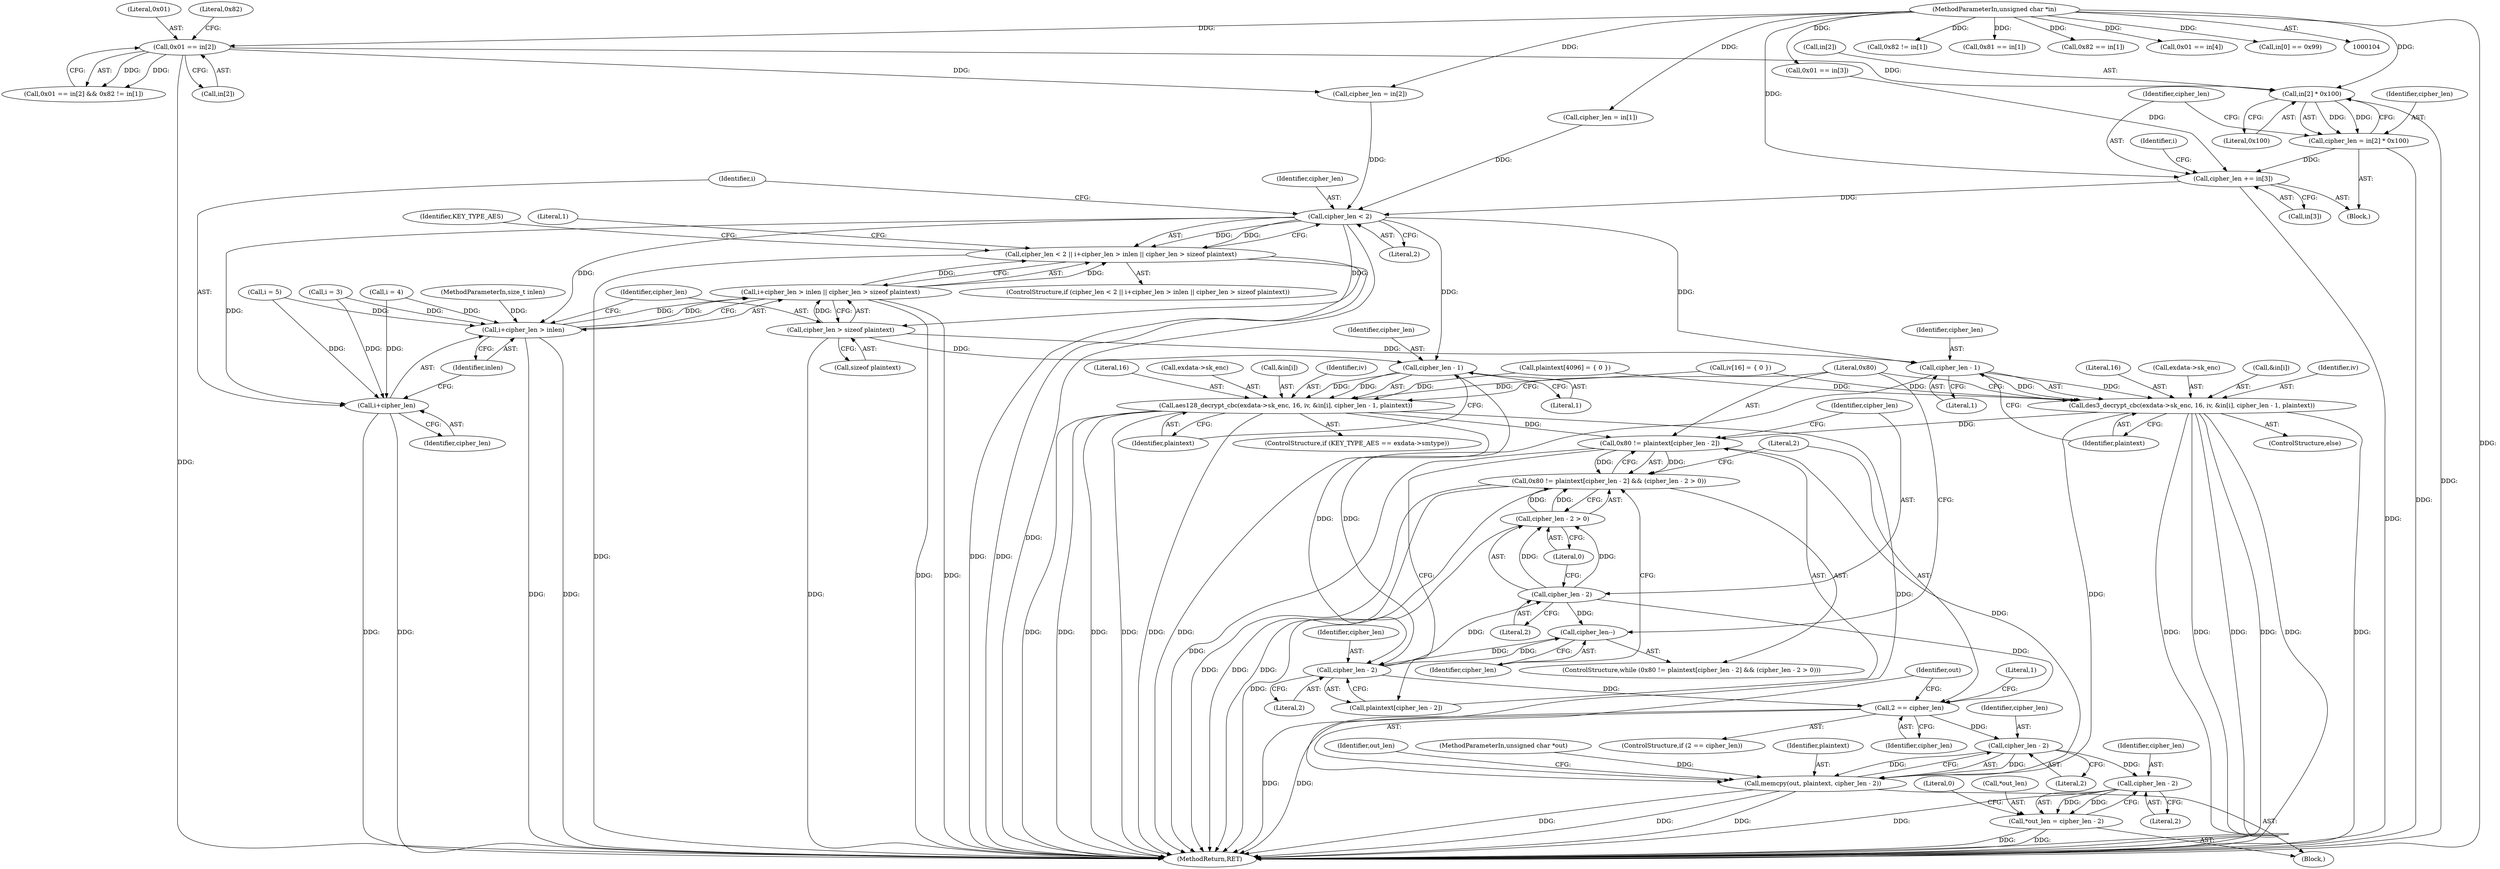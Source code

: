 digraph "0_OpenSC_360e95d45ac4123255a4c796db96337f332160ad#diff-d643a0fa169471dbf2912f4866dc49c5_0@pointer" {
"1000204" [label="(Call,in[2] * 0x100)"];
"1000147" [label="(Call,0x01 == in[2])"];
"1000106" [label="(MethodParameterIn,unsigned char *in)"];
"1000202" [label="(Call,cipher_len = in[2] * 0x100)"];
"1000209" [label="(Call,cipher_len += in[3])"];
"1000224" [label="(Call,cipher_len < 2)"];
"1000223" [label="(Call,cipher_len < 2 || i+cipher_len > inlen || cipher_len > sizeof plaintext)"];
"1000228" [label="(Call,i+cipher_len > inlen)"];
"1000227" [label="(Call,i+cipher_len > inlen || cipher_len > sizeof plaintext)"];
"1000229" [label="(Call,i+cipher_len)"];
"1000233" [label="(Call,cipher_len > sizeof plaintext)"];
"1000256" [label="(Call,cipher_len - 1)"];
"1000246" [label="(Call,aes128_decrypt_cbc(exdata->sk_enc, 16, iv, &in[i], cipher_len - 1, plaintext))"];
"1000277" [label="(Call,0x80 != plaintext[cipher_len - 2])"];
"1000276" [label="(Call,0x80 != plaintext[cipher_len - 2] && (cipher_len - 2 > 0))"];
"1000298" [label="(Call,memcpy(out, plaintext, cipher_len - 2))"];
"1000281" [label="(Call,cipher_len - 2)"];
"1000285" [label="(Call,cipher_len - 2)"];
"1000284" [label="(Call,cipher_len - 2 > 0)"];
"1000289" [label="(Call,cipher_len--)"];
"1000292" [label="(Call,2 == cipher_len)"];
"1000301" [label="(Call,cipher_len - 2)"];
"1000307" [label="(Call,cipher_len - 2)"];
"1000304" [label="(Call,*out_len = cipher_len - 2)"];
"1000271" [label="(Call,cipher_len - 1)"];
"1000261" [label="(Call,des3_decrypt_cbc(exdata->sk_enc, 16, iv, &in[i], cipher_len - 1, plaintext))"];
"1000292" [label="(Call,2 == cipher_len)"];
"1000242" [label="(Identifier,KEY_TYPE_AES)"];
"1000258" [label="(Literal,1)"];
"1000311" [label="(Literal,0)"];
"1000257" [label="(Identifier,cipher_len)"];
"1000232" [label="(Identifier,inlen)"];
"1000273" [label="(Literal,1)"];
"1000301" [label="(Call,cipher_len - 2)"];
"1000117" [label="(Call,plaintext[4096] = { 0 })"];
"1000277" [label="(Call,0x80 != plaintext[cipher_len - 2])"];
"1000210" [label="(Identifier,cipher_len)"];
"1000271" [label="(Call,cipher_len - 1)"];
"1000290" [label="(Identifier,cipher_len)"];
"1000146" [label="(Call,0x01 == in[2] && 0x82 != in[1])"];
"1000211" [label="(Call,in[3])"];
"1000240" [label="(ControlStructure,if (KEY_TYPE_AES == exdata->smtype))"];
"1000265" [label="(Literal,16)"];
"1000304" [label="(Call,*out_len = cipher_len - 2)"];
"1000228" [label="(Call,i+cipher_len > inlen)"];
"1000275" [label="(ControlStructure,while (0x80 != plaintext[cipher_len - 2] && (cipher_len - 2 > 0)))"];
"1000233" [label="(Call,cipher_len > sizeof plaintext)"];
"1000306" [label="(Identifier,out_len)"];
"1000114" [label="(Call,iv[16] = { 0 })"];
"1000209" [label="(Call,cipher_len += in[3])"];
"1000234" [label="(Identifier,cipher_len)"];
"1000227" [label="(Call,i+cipher_len > inlen || cipher_len > sizeof plaintext)"];
"1000287" [label="(Literal,2)"];
"1000247" [label="(Call,exdata->sk_enc)"];
"1000252" [label="(Call,&in[i])"];
"1000256" [label="(Call,cipher_len - 1)"];
"1000291" [label="(ControlStructure,if (2 == cipher_len))"];
"1000297" [label="(Literal,1)"];
"1000215" [label="(Identifier,i)"];
"1000205" [label="(Call,in[2])"];
"1000251" [label="(Identifier,iv)"];
"1000309" [label="(Literal,2)"];
"1000169" [label="(Call,0x01 == in[3])"];
"1000308" [label="(Identifier,cipher_len)"];
"1000149" [label="(Call,in[2])"];
"1000272" [label="(Identifier,cipher_len)"];
"1000226" [label="(Literal,2)"];
"1000288" [label="(Literal,0)"];
"1000260" [label="(ControlStructure,else)"];
"1000231" [label="(Identifier,cipher_len)"];
"1000285" [label="(Call,cipher_len - 2)"];
"1000279" [label="(Call,plaintext[cipher_len - 2])"];
"1000250" [label="(Literal,16)"];
"1000224" [label="(Call,cipher_len < 2)"];
"1000281" [label="(Call,cipher_len - 2)"];
"1000294" [label="(Identifier,cipher_len)"];
"1000222" [label="(ControlStructure,if (cipher_len < 2 || i+cipher_len > inlen || cipher_len > sizeof plaintext))"];
"1000303" [label="(Literal,2)"];
"1000204" [label="(Call,in[2] * 0x100)"];
"1000110" [label="(Block,)"];
"1000305" [label="(Call,*out_len)"];
"1000148" [label="(Literal,0x01)"];
"1000147" [label="(Call,0x01 == in[2])"];
"1000108" [label="(MethodParameterIn,unsigned char *out)"];
"1000289" [label="(Call,cipher_len--)"];
"1000230" [label="(Identifier,i)"];
"1000299" [label="(Identifier,out)"];
"1000153" [label="(Literal,0x82)"];
"1000300" [label="(Identifier,plaintext)"];
"1000107" [label="(MethodParameterIn,size_t inlen)"];
"1000106" [label="(MethodParameterIn,unsigned char *in)"];
"1000282" [label="(Identifier,cipher_len)"];
"1000283" [label="(Literal,2)"];
"1000274" [label="(Identifier,plaintext)"];
"1000152" [label="(Call,0x82 != in[1])"];
"1000174" [label="(Call,0x81 == in[1])"];
"1000276" [label="(Call,0x80 != plaintext[cipher_len - 2] && (cipher_len - 2 > 0))"];
"1000259" [label="(Identifier,plaintext)"];
"1000158" [label="(Call,cipher_len = in[1])"];
"1000208" [label="(Literal,0x100)"];
"1000262" [label="(Call,exdata->sk_enc)"];
"1000278" [label="(Literal,0x80)"];
"1000307" [label="(Call,cipher_len - 2)"];
"1000196" [label="(Call,0x82 == in[1])"];
"1000246" [label="(Call,aes128_decrypt_cbc(exdata->sk_enc, 16, iv, &in[i], cipher_len - 1, plaintext))"];
"1000267" [label="(Call,&in[i])"];
"1000191" [label="(Call,0x01 == in[4])"];
"1000223" [label="(Call,cipher_len < 2 || i+cipher_len > inlen || cipher_len > sizeof plaintext)"];
"1000180" [label="(Call,cipher_len = in[2])"];
"1000284" [label="(Call,cipher_len - 2 > 0)"];
"1000225" [label="(Identifier,cipher_len)"];
"1000286" [label="(Identifier,cipher_len)"];
"1000138" [label="(Call,in[0] == 0x99)"];
"1000214" [label="(Call,i = 5)"];
"1000203" [label="(Identifier,cipher_len)"];
"1000298" [label="(Call,memcpy(out, plaintext, cipher_len - 2))"];
"1000312" [label="(MethodReturn,RET)"];
"1000229" [label="(Call,i+cipher_len)"];
"1000266" [label="(Identifier,iv)"];
"1000293" [label="(Literal,2)"];
"1000163" [label="(Call,i = 3)"];
"1000235" [label="(Call,sizeof plaintext)"];
"1000202" [label="(Call,cipher_len = in[2] * 0x100)"];
"1000201" [label="(Block,)"];
"1000261" [label="(Call,des3_decrypt_cbc(exdata->sk_enc, 16, iv, &in[i], cipher_len - 1, plaintext))"];
"1000185" [label="(Call,i = 4)"];
"1000302" [label="(Identifier,cipher_len)"];
"1000239" [label="(Literal,1)"];
"1000204" -> "1000202"  [label="AST: "];
"1000204" -> "1000208"  [label="CFG: "];
"1000205" -> "1000204"  [label="AST: "];
"1000208" -> "1000204"  [label="AST: "];
"1000202" -> "1000204"  [label="CFG: "];
"1000204" -> "1000312"  [label="DDG: "];
"1000204" -> "1000202"  [label="DDG: "];
"1000204" -> "1000202"  [label="DDG: "];
"1000147" -> "1000204"  [label="DDG: "];
"1000106" -> "1000204"  [label="DDG: "];
"1000147" -> "1000146"  [label="AST: "];
"1000147" -> "1000149"  [label="CFG: "];
"1000148" -> "1000147"  [label="AST: "];
"1000149" -> "1000147"  [label="AST: "];
"1000153" -> "1000147"  [label="CFG: "];
"1000146" -> "1000147"  [label="CFG: "];
"1000147" -> "1000312"  [label="DDG: "];
"1000147" -> "1000146"  [label="DDG: "];
"1000147" -> "1000146"  [label="DDG: "];
"1000106" -> "1000147"  [label="DDG: "];
"1000147" -> "1000180"  [label="DDG: "];
"1000106" -> "1000104"  [label="AST: "];
"1000106" -> "1000312"  [label="DDG: "];
"1000106" -> "1000138"  [label="DDG: "];
"1000106" -> "1000152"  [label="DDG: "];
"1000106" -> "1000158"  [label="DDG: "];
"1000106" -> "1000169"  [label="DDG: "];
"1000106" -> "1000174"  [label="DDG: "];
"1000106" -> "1000180"  [label="DDG: "];
"1000106" -> "1000191"  [label="DDG: "];
"1000106" -> "1000196"  [label="DDG: "];
"1000106" -> "1000209"  [label="DDG: "];
"1000202" -> "1000201"  [label="AST: "];
"1000203" -> "1000202"  [label="AST: "];
"1000210" -> "1000202"  [label="CFG: "];
"1000202" -> "1000312"  [label="DDG: "];
"1000202" -> "1000209"  [label="DDG: "];
"1000209" -> "1000201"  [label="AST: "];
"1000209" -> "1000211"  [label="CFG: "];
"1000210" -> "1000209"  [label="AST: "];
"1000211" -> "1000209"  [label="AST: "];
"1000215" -> "1000209"  [label="CFG: "];
"1000209" -> "1000312"  [label="DDG: "];
"1000169" -> "1000209"  [label="DDG: "];
"1000209" -> "1000224"  [label="DDG: "];
"1000224" -> "1000223"  [label="AST: "];
"1000224" -> "1000226"  [label="CFG: "];
"1000225" -> "1000224"  [label="AST: "];
"1000226" -> "1000224"  [label="AST: "];
"1000230" -> "1000224"  [label="CFG: "];
"1000223" -> "1000224"  [label="CFG: "];
"1000224" -> "1000312"  [label="DDG: "];
"1000224" -> "1000223"  [label="DDG: "];
"1000224" -> "1000223"  [label="DDG: "];
"1000158" -> "1000224"  [label="DDG: "];
"1000180" -> "1000224"  [label="DDG: "];
"1000224" -> "1000228"  [label="DDG: "];
"1000224" -> "1000229"  [label="DDG: "];
"1000224" -> "1000233"  [label="DDG: "];
"1000224" -> "1000256"  [label="DDG: "];
"1000224" -> "1000271"  [label="DDG: "];
"1000223" -> "1000222"  [label="AST: "];
"1000223" -> "1000227"  [label="CFG: "];
"1000227" -> "1000223"  [label="AST: "];
"1000239" -> "1000223"  [label="CFG: "];
"1000242" -> "1000223"  [label="CFG: "];
"1000223" -> "1000312"  [label="DDG: "];
"1000223" -> "1000312"  [label="DDG: "];
"1000223" -> "1000312"  [label="DDG: "];
"1000227" -> "1000223"  [label="DDG: "];
"1000227" -> "1000223"  [label="DDG: "];
"1000228" -> "1000227"  [label="AST: "];
"1000228" -> "1000232"  [label="CFG: "];
"1000229" -> "1000228"  [label="AST: "];
"1000232" -> "1000228"  [label="AST: "];
"1000234" -> "1000228"  [label="CFG: "];
"1000227" -> "1000228"  [label="CFG: "];
"1000228" -> "1000312"  [label="DDG: "];
"1000228" -> "1000312"  [label="DDG: "];
"1000228" -> "1000227"  [label="DDG: "];
"1000228" -> "1000227"  [label="DDG: "];
"1000214" -> "1000228"  [label="DDG: "];
"1000163" -> "1000228"  [label="DDG: "];
"1000185" -> "1000228"  [label="DDG: "];
"1000107" -> "1000228"  [label="DDG: "];
"1000227" -> "1000233"  [label="CFG: "];
"1000233" -> "1000227"  [label="AST: "];
"1000227" -> "1000312"  [label="DDG: "];
"1000227" -> "1000312"  [label="DDG: "];
"1000233" -> "1000227"  [label="DDG: "];
"1000229" -> "1000231"  [label="CFG: "];
"1000230" -> "1000229"  [label="AST: "];
"1000231" -> "1000229"  [label="AST: "];
"1000232" -> "1000229"  [label="CFG: "];
"1000229" -> "1000312"  [label="DDG: "];
"1000229" -> "1000312"  [label="DDG: "];
"1000214" -> "1000229"  [label="DDG: "];
"1000163" -> "1000229"  [label="DDG: "];
"1000185" -> "1000229"  [label="DDG: "];
"1000233" -> "1000235"  [label="CFG: "];
"1000234" -> "1000233"  [label="AST: "];
"1000235" -> "1000233"  [label="AST: "];
"1000233" -> "1000312"  [label="DDG: "];
"1000233" -> "1000256"  [label="DDG: "];
"1000233" -> "1000271"  [label="DDG: "];
"1000256" -> "1000246"  [label="AST: "];
"1000256" -> "1000258"  [label="CFG: "];
"1000257" -> "1000256"  [label="AST: "];
"1000258" -> "1000256"  [label="AST: "];
"1000259" -> "1000256"  [label="CFG: "];
"1000256" -> "1000246"  [label="DDG: "];
"1000256" -> "1000246"  [label="DDG: "];
"1000256" -> "1000281"  [label="DDG: "];
"1000246" -> "1000240"  [label="AST: "];
"1000246" -> "1000259"  [label="CFG: "];
"1000247" -> "1000246"  [label="AST: "];
"1000250" -> "1000246"  [label="AST: "];
"1000251" -> "1000246"  [label="AST: "];
"1000252" -> "1000246"  [label="AST: "];
"1000259" -> "1000246"  [label="AST: "];
"1000278" -> "1000246"  [label="CFG: "];
"1000246" -> "1000312"  [label="DDG: "];
"1000246" -> "1000312"  [label="DDG: "];
"1000246" -> "1000312"  [label="DDG: "];
"1000246" -> "1000312"  [label="DDG: "];
"1000246" -> "1000312"  [label="DDG: "];
"1000246" -> "1000312"  [label="DDG: "];
"1000114" -> "1000246"  [label="DDG: "];
"1000117" -> "1000246"  [label="DDG: "];
"1000246" -> "1000277"  [label="DDG: "];
"1000246" -> "1000298"  [label="DDG: "];
"1000277" -> "1000276"  [label="AST: "];
"1000277" -> "1000279"  [label="CFG: "];
"1000278" -> "1000277"  [label="AST: "];
"1000279" -> "1000277"  [label="AST: "];
"1000286" -> "1000277"  [label="CFG: "];
"1000276" -> "1000277"  [label="CFG: "];
"1000277" -> "1000312"  [label="DDG: "];
"1000277" -> "1000276"  [label="DDG: "];
"1000277" -> "1000276"  [label="DDG: "];
"1000261" -> "1000277"  [label="DDG: "];
"1000277" -> "1000298"  [label="DDG: "];
"1000276" -> "1000275"  [label="AST: "];
"1000276" -> "1000284"  [label="CFG: "];
"1000284" -> "1000276"  [label="AST: "];
"1000290" -> "1000276"  [label="CFG: "];
"1000293" -> "1000276"  [label="CFG: "];
"1000276" -> "1000312"  [label="DDG: "];
"1000276" -> "1000312"  [label="DDG: "];
"1000276" -> "1000312"  [label="DDG: "];
"1000284" -> "1000276"  [label="DDG: "];
"1000284" -> "1000276"  [label="DDG: "];
"1000298" -> "1000110"  [label="AST: "];
"1000298" -> "1000301"  [label="CFG: "];
"1000299" -> "1000298"  [label="AST: "];
"1000300" -> "1000298"  [label="AST: "];
"1000301" -> "1000298"  [label="AST: "];
"1000306" -> "1000298"  [label="CFG: "];
"1000298" -> "1000312"  [label="DDG: "];
"1000298" -> "1000312"  [label="DDG: "];
"1000298" -> "1000312"  [label="DDG: "];
"1000108" -> "1000298"  [label="DDG: "];
"1000261" -> "1000298"  [label="DDG: "];
"1000301" -> "1000298"  [label="DDG: "];
"1000301" -> "1000298"  [label="DDG: "];
"1000281" -> "1000279"  [label="AST: "];
"1000281" -> "1000283"  [label="CFG: "];
"1000282" -> "1000281"  [label="AST: "];
"1000283" -> "1000281"  [label="AST: "];
"1000279" -> "1000281"  [label="CFG: "];
"1000289" -> "1000281"  [label="DDG: "];
"1000271" -> "1000281"  [label="DDG: "];
"1000281" -> "1000285"  [label="DDG: "];
"1000281" -> "1000289"  [label="DDG: "];
"1000281" -> "1000292"  [label="DDG: "];
"1000285" -> "1000284"  [label="AST: "];
"1000285" -> "1000287"  [label="CFG: "];
"1000286" -> "1000285"  [label="AST: "];
"1000287" -> "1000285"  [label="AST: "];
"1000288" -> "1000285"  [label="CFG: "];
"1000285" -> "1000284"  [label="DDG: "];
"1000285" -> "1000284"  [label="DDG: "];
"1000285" -> "1000289"  [label="DDG: "];
"1000285" -> "1000292"  [label="DDG: "];
"1000284" -> "1000288"  [label="CFG: "];
"1000288" -> "1000284"  [label="AST: "];
"1000284" -> "1000312"  [label="DDG: "];
"1000289" -> "1000275"  [label="AST: "];
"1000289" -> "1000290"  [label="CFG: "];
"1000290" -> "1000289"  [label="AST: "];
"1000278" -> "1000289"  [label="CFG: "];
"1000292" -> "1000291"  [label="AST: "];
"1000292" -> "1000294"  [label="CFG: "];
"1000293" -> "1000292"  [label="AST: "];
"1000294" -> "1000292"  [label="AST: "];
"1000297" -> "1000292"  [label="CFG: "];
"1000299" -> "1000292"  [label="CFG: "];
"1000292" -> "1000312"  [label="DDG: "];
"1000292" -> "1000312"  [label="DDG: "];
"1000292" -> "1000301"  [label="DDG: "];
"1000301" -> "1000303"  [label="CFG: "];
"1000302" -> "1000301"  [label="AST: "];
"1000303" -> "1000301"  [label="AST: "];
"1000301" -> "1000307"  [label="DDG: "];
"1000307" -> "1000304"  [label="AST: "];
"1000307" -> "1000309"  [label="CFG: "];
"1000308" -> "1000307"  [label="AST: "];
"1000309" -> "1000307"  [label="AST: "];
"1000304" -> "1000307"  [label="CFG: "];
"1000307" -> "1000312"  [label="DDG: "];
"1000307" -> "1000304"  [label="DDG: "];
"1000307" -> "1000304"  [label="DDG: "];
"1000304" -> "1000110"  [label="AST: "];
"1000305" -> "1000304"  [label="AST: "];
"1000311" -> "1000304"  [label="CFG: "];
"1000304" -> "1000312"  [label="DDG: "];
"1000304" -> "1000312"  [label="DDG: "];
"1000271" -> "1000261"  [label="AST: "];
"1000271" -> "1000273"  [label="CFG: "];
"1000272" -> "1000271"  [label="AST: "];
"1000273" -> "1000271"  [label="AST: "];
"1000274" -> "1000271"  [label="CFG: "];
"1000271" -> "1000261"  [label="DDG: "];
"1000271" -> "1000261"  [label="DDG: "];
"1000261" -> "1000260"  [label="AST: "];
"1000261" -> "1000274"  [label="CFG: "];
"1000262" -> "1000261"  [label="AST: "];
"1000265" -> "1000261"  [label="AST: "];
"1000266" -> "1000261"  [label="AST: "];
"1000267" -> "1000261"  [label="AST: "];
"1000274" -> "1000261"  [label="AST: "];
"1000278" -> "1000261"  [label="CFG: "];
"1000261" -> "1000312"  [label="DDG: "];
"1000261" -> "1000312"  [label="DDG: "];
"1000261" -> "1000312"  [label="DDG: "];
"1000261" -> "1000312"  [label="DDG: "];
"1000261" -> "1000312"  [label="DDG: "];
"1000261" -> "1000312"  [label="DDG: "];
"1000114" -> "1000261"  [label="DDG: "];
"1000117" -> "1000261"  [label="DDG: "];
}
